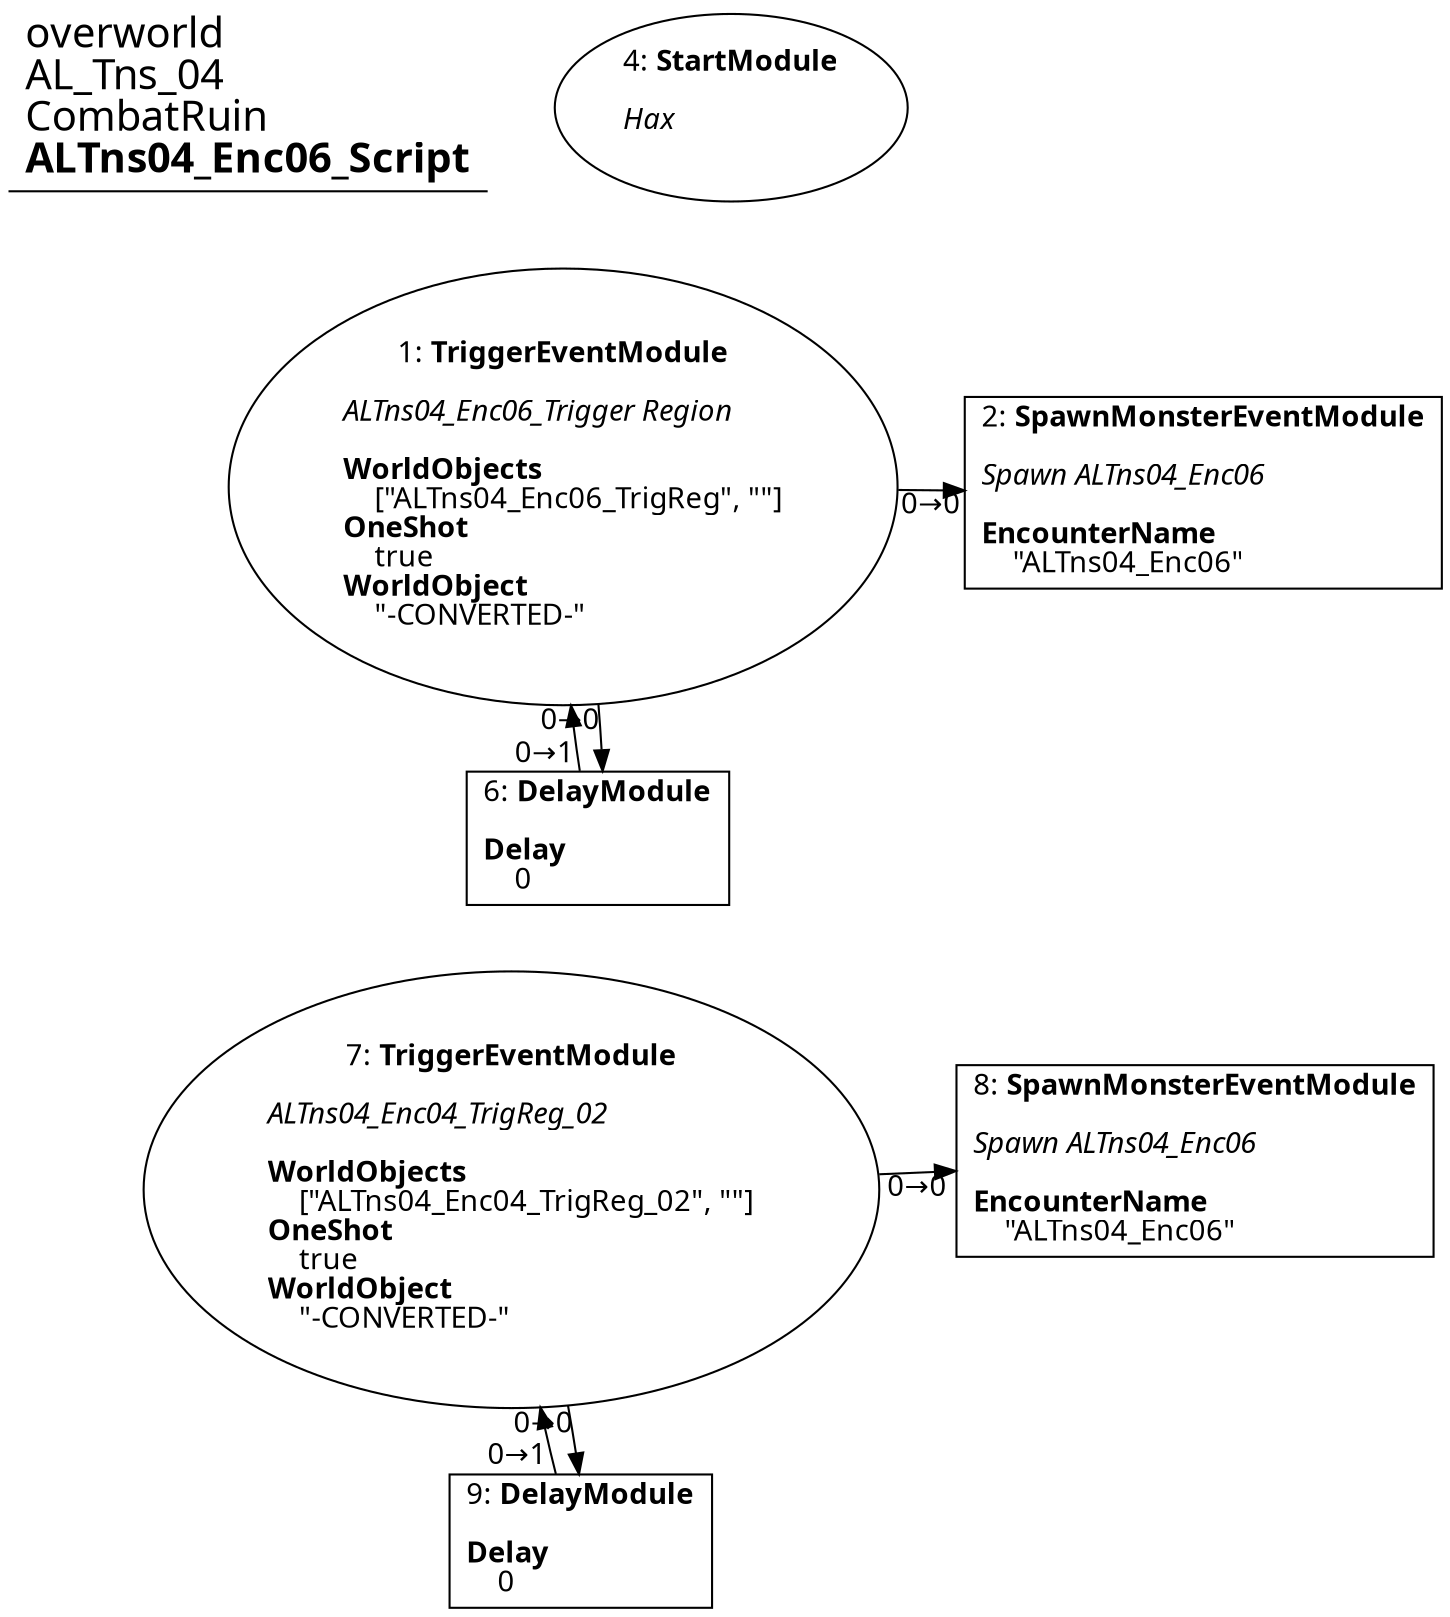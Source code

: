 digraph {
    layout = fdp;
    overlap = prism;
    sep = "+16";
    splines = spline;

    node [ shape = box ];

    graph [ fontname = "Segoe UI" ];
    node [ fontname = "Segoe UI" ];
    edge [ fontname = "Segoe UI" ];

    1 [ label = <1: <b>TriggerEventModule</b><br/><br/><i>ALTns04_Enc06_Trigger Region<br align="left"/></i><br align="left"/><b>WorldObjects</b><br align="left"/>    [&quot;ALTns04_Enc06_TrigReg&quot;, &quot;&quot;]<br align="left"/><b>OneShot</b><br align="left"/>    true<br align="left"/><b>WorldObject</b><br align="left"/>    &quot;-CONVERTED-&quot;<br align="left"/>> ];
    1 [ shape = oval ]
    1 [ pos = "0.136,-0.42900002!" ];
    1 -> 2 [ label = "0→0" ];
    1 -> 6 [ label = "0→0" ];

    2 [ label = <2: <b>SpawnMonsterEventModule</b><br/><br/><i>Spawn ALTns04_Enc06<br align="left"/></i><br align="left"/><b>EncounterName</b><br align="left"/>    &quot;ALTns04_Enc06&quot;<br align="left"/>> ];
    2 [ pos = "0.44700003,-0.43600002!" ];

    4 [ label = <4: <b>StartModule</b><br/><br/><i>Hax<br align="left"/></i><br align="left"/>> ];
    4 [ shape = oval ]
    4 [ pos = "0.155,-0.31800002!" ];

    6 [ label = <6: <b>DelayModule</b><br/><br/><b>Delay</b><br align="left"/>    0<br align="left"/>> ];
    6 [ pos = "0.172,-0.62600005!" ];
    6 -> 1 [ label = "0→1" ];

    7 [ label = <7: <b>TriggerEventModule</b><br/><br/><i>ALTns04_Enc04_TrigReg_02<br align="left"/></i><br align="left"/><b>WorldObjects</b><br align="left"/>    [&quot;ALTns04_Enc04_TrigReg_02&quot;, &quot;&quot;]<br align="left"/><b>OneShot</b><br align="left"/>    true<br align="left"/><b>WorldObject</b><br align="left"/>    &quot;-CONVERTED-&quot;<br align="left"/>> ];
    7 [ shape = oval ]
    7 [ pos = "0.132,-0.91400003!" ];
    7 -> 9 [ label = "0→0" ];
    7 -> 8 [ label = "0→0" ];

    8 [ label = <8: <b>SpawnMonsterEventModule</b><br/><br/><i>Spawn ALTns04_Enc06<br align="left"/></i><br align="left"/><b>EncounterName</b><br align="left"/>    &quot;ALTns04_Enc06&quot;<br align="left"/>> ];
    8 [ pos = "0.44300002,-0.92100006!" ];

    9 [ label = <9: <b>DelayModule</b><br/><br/><b>Delay</b><br align="left"/>    0<br align="left"/>> ];
    9 [ pos = "0.16800001,-1.1110001!" ];
    9 -> 7 [ label = "0→1" ];

    title [ pos = "0.13100001,-0.317!" ];
    title [ shape = underline ];
    title [ label = <<font point-size="20">overworld<br align="left"/>AL_Tns_04<br align="left"/>CombatRuin<br align="left"/><b>ALTns04_Enc06_Script</b><br align="left"/></font>> ];
}
